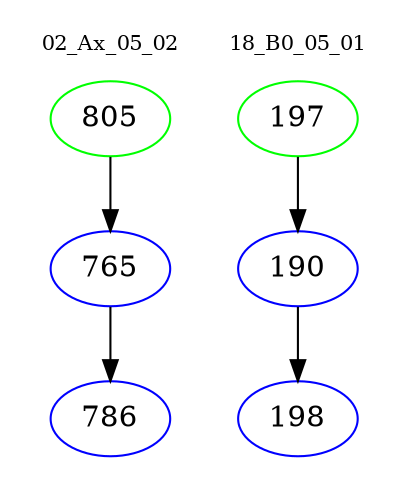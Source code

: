 digraph{
subgraph cluster_0 {
color = white
label = "02_Ax_05_02";
fontsize=10;
T0_805 [label="805", color="green"]
T0_805 -> T0_765 [color="black"]
T0_765 [label="765", color="blue"]
T0_765 -> T0_786 [color="black"]
T0_786 [label="786", color="blue"]
}
subgraph cluster_1 {
color = white
label = "18_B0_05_01";
fontsize=10;
T1_197 [label="197", color="green"]
T1_197 -> T1_190 [color="black"]
T1_190 [label="190", color="blue"]
T1_190 -> T1_198 [color="black"]
T1_198 [label="198", color="blue"]
}
}
